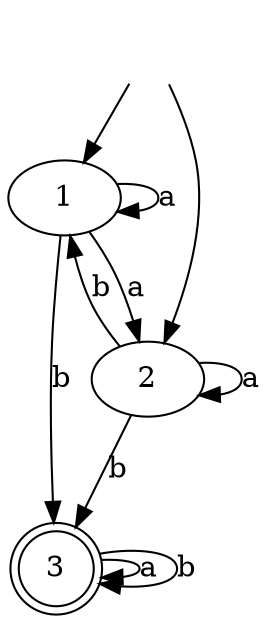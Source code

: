 digraph "non-deterministic finite state machine" {
	" " [shape=plaintext]
	" " -> 1
	1 -> 1 [label=a]
	1 -> 2 [label=a]
	3 [shape=doublecircle]
	1 -> 3 [label=b]
	" " [shape=plaintext]
	" " -> 2
	2 -> 2 [label=a]
	2 -> 1 [label=b]
	3 [shape=doublecircle]
	2 -> 3 [label=b]
	3 [shape=doublecircle]
	3 -> 3 [label=a]
	3 [shape=doublecircle]
	3 -> 3 [label=b]
}
